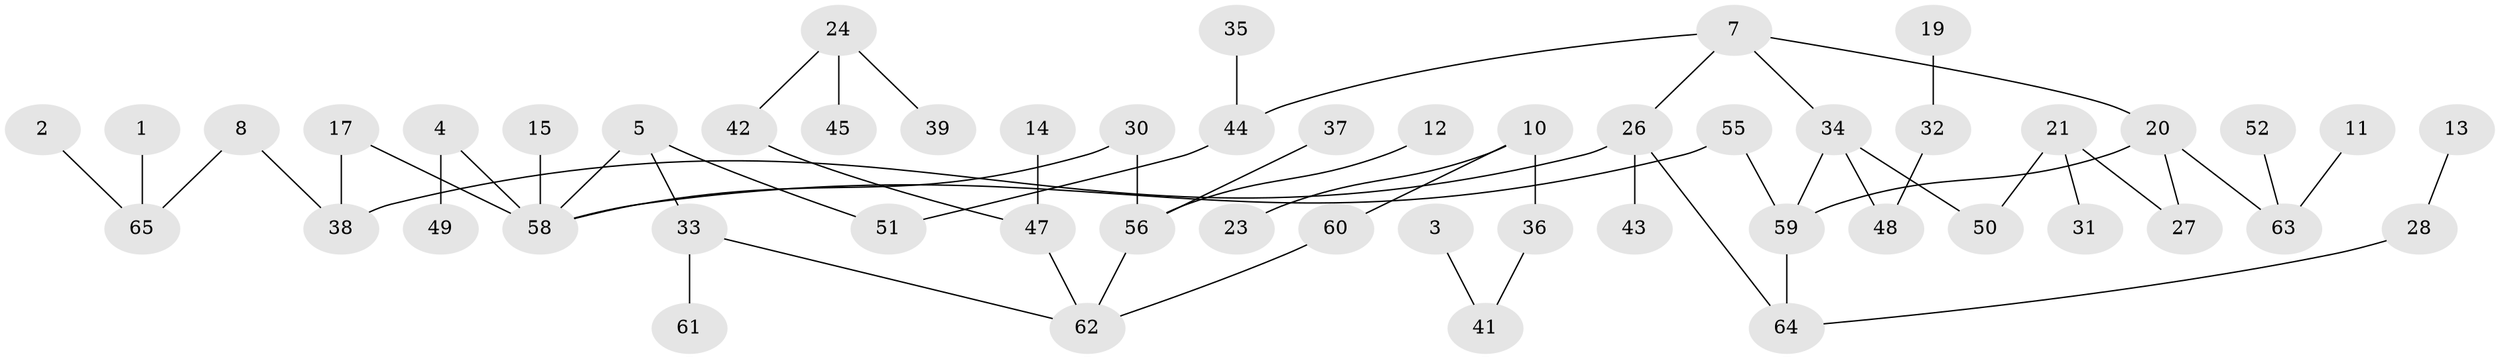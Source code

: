 // original degree distribution, {4: 0.102803738317757, 1: 0.3925233644859813, 2: 0.19626168224299065, 3: 0.21495327102803738, 0: 0.08411214953271028, 5: 0.009345794392523364}
// Generated by graph-tools (version 1.1) at 2025/35/03/04/25 23:35:52]
// undirected, 53 vertices, 58 edges
graph export_dot {
  node [color=gray90,style=filled];
  1;
  2;
  3;
  4;
  5;
  7;
  8;
  10;
  11;
  12;
  13;
  14;
  15;
  17;
  19;
  20;
  21;
  23;
  24;
  26;
  27;
  28;
  30;
  31;
  32;
  33;
  34;
  35;
  36;
  37;
  38;
  39;
  41;
  42;
  43;
  44;
  45;
  47;
  48;
  49;
  50;
  51;
  52;
  55;
  56;
  58;
  59;
  60;
  61;
  62;
  63;
  64;
  65;
  1 -- 65 [weight=1.0];
  2 -- 65 [weight=1.0];
  3 -- 41 [weight=1.0];
  4 -- 49 [weight=1.0];
  4 -- 58 [weight=1.0];
  5 -- 33 [weight=1.0];
  5 -- 51 [weight=1.0];
  5 -- 58 [weight=1.0];
  7 -- 20 [weight=1.0];
  7 -- 26 [weight=1.0];
  7 -- 34 [weight=1.0];
  7 -- 44 [weight=1.0];
  8 -- 38 [weight=1.0];
  8 -- 65 [weight=1.0];
  10 -- 23 [weight=1.0];
  10 -- 36 [weight=1.0];
  10 -- 60 [weight=1.0];
  11 -- 63 [weight=1.0];
  12 -- 56 [weight=1.0];
  13 -- 28 [weight=1.0];
  14 -- 47 [weight=1.0];
  15 -- 58 [weight=1.0];
  17 -- 38 [weight=1.0];
  17 -- 58 [weight=2.0];
  19 -- 32 [weight=1.0];
  20 -- 27 [weight=1.0];
  20 -- 59 [weight=1.0];
  20 -- 63 [weight=1.0];
  21 -- 27 [weight=1.0];
  21 -- 31 [weight=1.0];
  21 -- 50 [weight=1.0];
  24 -- 39 [weight=1.0];
  24 -- 42 [weight=1.0];
  24 -- 45 [weight=1.0];
  26 -- 38 [weight=1.0];
  26 -- 43 [weight=1.0];
  26 -- 64 [weight=1.0];
  28 -- 64 [weight=1.0];
  30 -- 56 [weight=1.0];
  30 -- 58 [weight=1.0];
  32 -- 48 [weight=1.0];
  33 -- 61 [weight=1.0];
  33 -- 62 [weight=1.0];
  34 -- 48 [weight=1.0];
  34 -- 50 [weight=1.0];
  34 -- 59 [weight=1.0];
  35 -- 44 [weight=1.0];
  36 -- 41 [weight=1.0];
  37 -- 56 [weight=1.0];
  42 -- 47 [weight=1.0];
  44 -- 51 [weight=1.0];
  47 -- 62 [weight=1.0];
  52 -- 63 [weight=1.0];
  55 -- 58 [weight=1.0];
  55 -- 59 [weight=1.0];
  56 -- 62 [weight=1.0];
  59 -- 64 [weight=1.0];
  60 -- 62 [weight=1.0];
}
